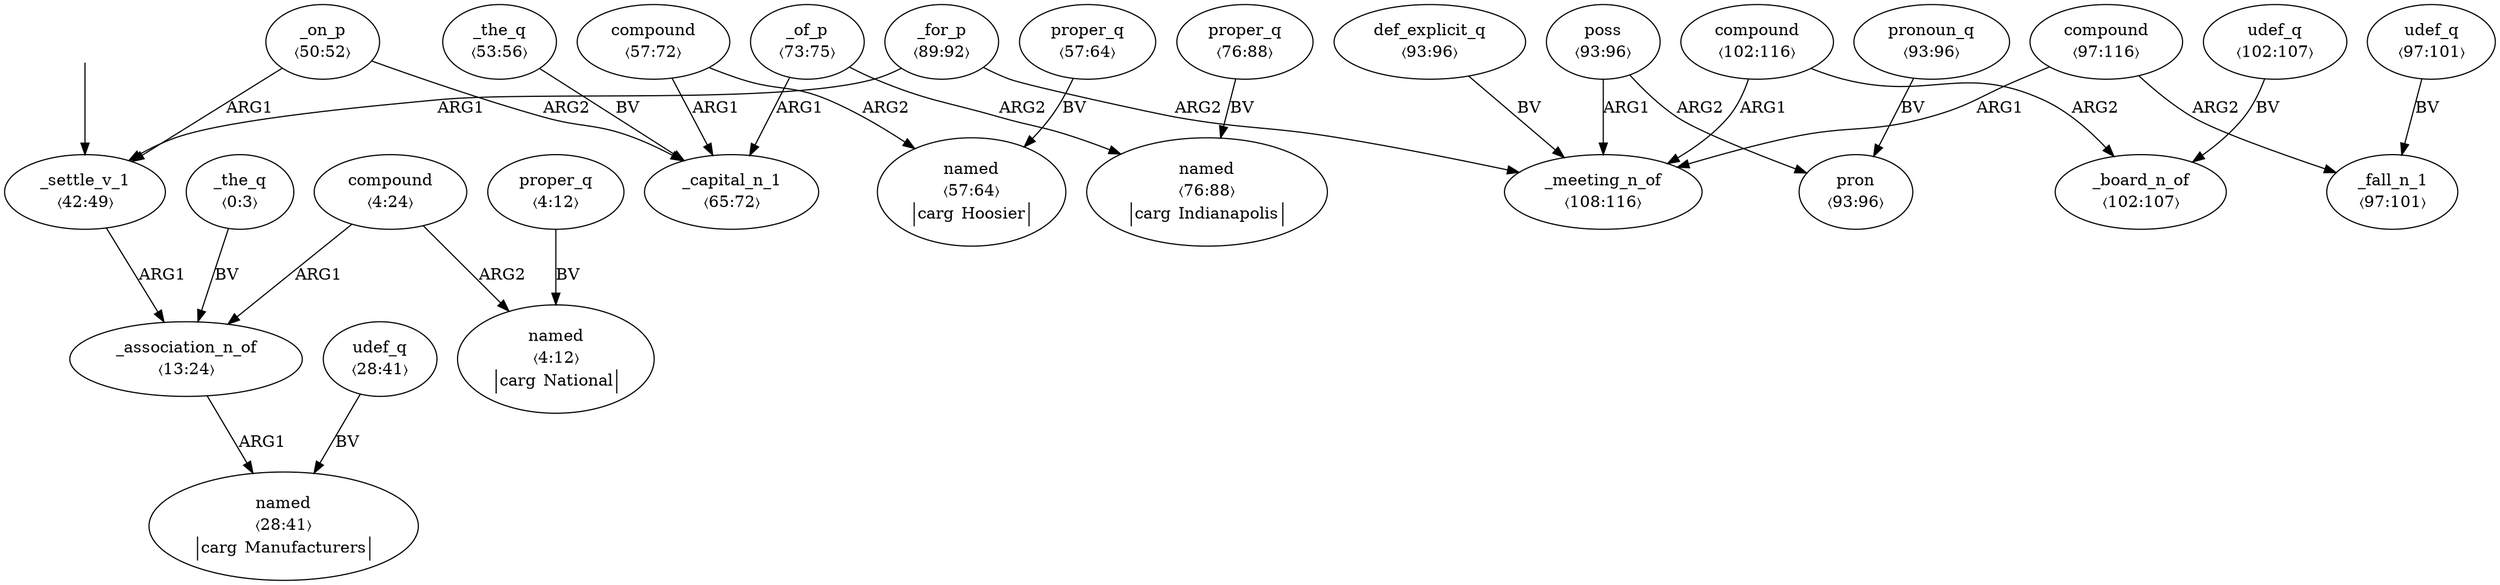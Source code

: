 digraph "20010003" {
  top [ style=invis ];
  top -> 7;
  0 [ label=<<table align="center" border="0" cellspacing="0"><tr><td colspan="2">_the_q</td></tr><tr><td colspan="2">〈0:3〉</td></tr></table>> ];
  1 [ label=<<table align="center" border="0" cellspacing="0"><tr><td colspan="2">compound</td></tr><tr><td colspan="2">〈4:24〉</td></tr></table>> ];
  2 [ label=<<table align="center" border="0" cellspacing="0"><tr><td colspan="2">proper_q</td></tr><tr><td colspan="2">〈4:12〉</td></tr></table>> ];
  3 [ label=<<table align="center" border="0" cellspacing="0"><tr><td colspan="2">named</td></tr><tr><td colspan="2">〈4:12〉</td></tr><tr><td sides="l" border="1" align="left">carg</td><td sides="r" border="1" align="left">National</td></tr></table>> ];
  4 [ label=<<table align="center" border="0" cellspacing="0"><tr><td colspan="2">_association_n_of</td></tr><tr><td colspan="2">〈13:24〉</td></tr></table>> ];
  5 [ label=<<table align="center" border="0" cellspacing="0"><tr><td colspan="2">udef_q</td></tr><tr><td colspan="2">〈28:41〉</td></tr></table>> ];
  6 [ label=<<table align="center" border="0" cellspacing="0"><tr><td colspan="2">named</td></tr><tr><td colspan="2">〈28:41〉</td></tr><tr><td sides="l" border="1" align="left">carg</td><td sides="r" border="1" align="left">Manufacturers</td></tr></table>> ];
  7 [ label=<<table align="center" border="0" cellspacing="0"><tr><td colspan="2">_settle_v_1</td></tr><tr><td colspan="2">〈42:49〉</td></tr></table>> ];
  8 [ label=<<table align="center" border="0" cellspacing="0"><tr><td colspan="2">_on_p</td></tr><tr><td colspan="2">〈50:52〉</td></tr></table>> ];
  9 [ label=<<table align="center" border="0" cellspacing="0"><tr><td colspan="2">_the_q</td></tr><tr><td colspan="2">〈53:56〉</td></tr></table>> ];
  10 [ label=<<table align="center" border="0" cellspacing="0"><tr><td colspan="2">compound</td></tr><tr><td colspan="2">〈57:72〉</td></tr></table>> ];
  11 [ label=<<table align="center" border="0" cellspacing="0"><tr><td colspan="2">proper_q</td></tr><tr><td colspan="2">〈57:64〉</td></tr></table>> ];
  12 [ label=<<table align="center" border="0" cellspacing="0"><tr><td colspan="2">named</td></tr><tr><td colspan="2">〈57:64〉</td></tr><tr><td sides="l" border="1" align="left">carg</td><td sides="r" border="1" align="left">Hoosier</td></tr></table>> ];
  13 [ label=<<table align="center" border="0" cellspacing="0"><tr><td colspan="2">_capital_n_1</td></tr><tr><td colspan="2">〈65:72〉</td></tr></table>> ];
  14 [ label=<<table align="center" border="0" cellspacing="0"><tr><td colspan="2">_of_p</td></tr><tr><td colspan="2">〈73:75〉</td></tr></table>> ];
  15 [ label=<<table align="center" border="0" cellspacing="0"><tr><td colspan="2">proper_q</td></tr><tr><td colspan="2">〈76:88〉</td></tr></table>> ];
  16 [ label=<<table align="center" border="0" cellspacing="0"><tr><td colspan="2">named</td></tr><tr><td colspan="2">〈76:88〉</td></tr><tr><td sides="l" border="1" align="left">carg</td><td sides="r" border="1" align="left">Indianapolis</td></tr></table>> ];
  17 [ label=<<table align="center" border="0" cellspacing="0"><tr><td colspan="2">_for_p</td></tr><tr><td colspan="2">〈89:92〉</td></tr></table>> ];
  18 [ label=<<table align="center" border="0" cellspacing="0"><tr><td colspan="2">def_explicit_q</td></tr><tr><td colspan="2">〈93:96〉</td></tr></table>> ];
  19 [ label=<<table align="center" border="0" cellspacing="0"><tr><td colspan="2">poss</td></tr><tr><td colspan="2">〈93:96〉</td></tr></table>> ];
  20 [ label=<<table align="center" border="0" cellspacing="0"><tr><td colspan="2">pronoun_q</td></tr><tr><td colspan="2">〈93:96〉</td></tr></table>> ];
  21 [ label=<<table align="center" border="0" cellspacing="0"><tr><td colspan="2">pron</td></tr><tr><td colspan="2">〈93:96〉</td></tr></table>> ];
  22 [ label=<<table align="center" border="0" cellspacing="0"><tr><td colspan="2">compound</td></tr><tr><td colspan="2">〈97:116〉</td></tr></table>> ];
  23 [ label=<<table align="center" border="0" cellspacing="0"><tr><td colspan="2">udef_q</td></tr><tr><td colspan="2">〈97:101〉</td></tr></table>> ];
  24 [ label=<<table align="center" border="0" cellspacing="0"><tr><td colspan="2">_fall_n_1</td></tr><tr><td colspan="2">〈97:101〉</td></tr></table>> ];
  25 [ label=<<table align="center" border="0" cellspacing="0"><tr><td colspan="2">compound</td></tr><tr><td colspan="2">〈102:116〉</td></tr></table>> ];
  26 [ label=<<table align="center" border="0" cellspacing="0"><tr><td colspan="2">udef_q</td></tr><tr><td colspan="2">〈102:107〉</td></tr></table>> ];
  27 [ label=<<table align="center" border="0" cellspacing="0"><tr><td colspan="2">_board_n_of</td></tr><tr><td colspan="2">〈102:107〉</td></tr></table>> ];
  28 [ label=<<table align="center" border="0" cellspacing="0"><tr><td colspan="2">_meeting_n_of</td></tr><tr><td colspan="2">〈108:116〉</td></tr></table>> ];
  7 -> 4 [ label="ARG1" ];
  8 -> 7 [ label="ARG1" ];
  25 -> 28 [ label="ARG1" ];
  14 -> 13 [ label="ARG1" ];
  10 -> 12 [ label="ARG2" ];
  11 -> 12 [ label="BV" ];
  19 -> 28 [ label="ARG1" ];
  26 -> 27 [ label="BV" ];
  4 -> 6 [ label="ARG1" ];
  10 -> 13 [ label="ARG1" ];
  17 -> 7 [ label="ARG1" ];
  14 -> 16 [ label="ARG2" ];
  22 -> 24 [ label="ARG2" ];
  20 -> 21 [ label="BV" ];
  1 -> 3 [ label="ARG2" ];
  1 -> 4 [ label="ARG1" ];
  22 -> 28 [ label="ARG1" ];
  18 -> 28 [ label="BV" ];
  2 -> 3 [ label="BV" ];
  17 -> 28 [ label="ARG2" ];
  19 -> 21 [ label="ARG2" ];
  8 -> 13 [ label="ARG2" ];
  9 -> 13 [ label="BV" ];
  15 -> 16 [ label="BV" ];
  23 -> 24 [ label="BV" ];
  5 -> 6 [ label="BV" ];
  25 -> 27 [ label="ARG2" ];
  0 -> 4 [ label="BV" ];
}

